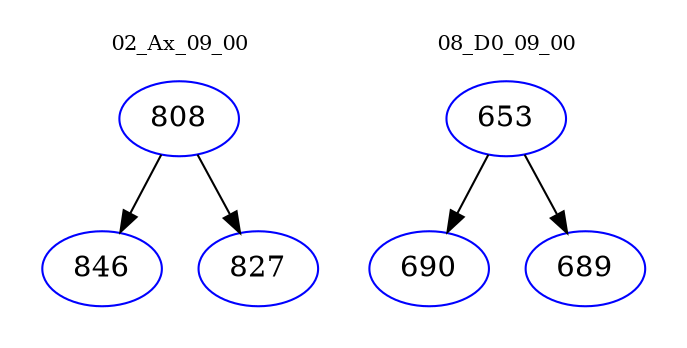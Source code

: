 digraph{
subgraph cluster_0 {
color = white
label = "02_Ax_09_00";
fontsize=10;
T0_808 [label="808", color="blue"]
T0_808 -> T0_846 [color="black"]
T0_846 [label="846", color="blue"]
T0_808 -> T0_827 [color="black"]
T0_827 [label="827", color="blue"]
}
subgraph cluster_1 {
color = white
label = "08_D0_09_00";
fontsize=10;
T1_653 [label="653", color="blue"]
T1_653 -> T1_690 [color="black"]
T1_690 [label="690", color="blue"]
T1_653 -> T1_689 [color="black"]
T1_689 [label="689", color="blue"]
}
}
